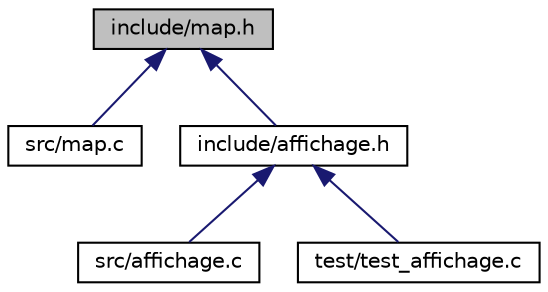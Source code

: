 digraph "include/map.h"
{
 // LATEX_PDF_SIZE
  edge [fontname="Helvetica",fontsize="10",labelfontname="Helvetica",labelfontsize="10"];
  node [fontname="Helvetica",fontsize="10",shape=record];
  Node1 [label="include/map.h",height=0.2,width=0.4,color="black", fillcolor="grey75", style="filled", fontcolor="black",tooltip="Header Gestion map."];
  Node1 -> Node2 [dir="back",color="midnightblue",fontsize="10",style="solid",fontname="Helvetica"];
  Node2 [label="src/map.c",height=0.2,width=0.4,color="black", fillcolor="white", style="filled",URL="$map_8c.html",tooltip="Gestion map."];
  Node1 -> Node3 [dir="back",color="midnightblue",fontsize="10",style="solid",fontname="Helvetica"];
  Node3 [label="include/affichage.h",height=0.2,width=0.4,color="black", fillcolor="white", style="filled",URL="$affichage_8h.html",tooltip="Header Gestion Affichage."];
  Node3 -> Node4 [dir="back",color="midnightblue",fontsize="10",style="solid",fontname="Helvetica"];
  Node4 [label="src/affichage.c",height=0.2,width=0.4,color="black", fillcolor="white", style="filled",URL="$affichage_8c.html",tooltip="Gestion affichage."];
  Node3 -> Node5 [dir="back",color="midnightblue",fontsize="10",style="solid",fontname="Helvetica"];
  Node5 [label="test/test_affichage.c",height=0.2,width=0.4,color="black", fillcolor="white", style="filled",URL="$test__affichage_8c.html",tooltip="Test des fonctionnalité d'affichage."];
}
